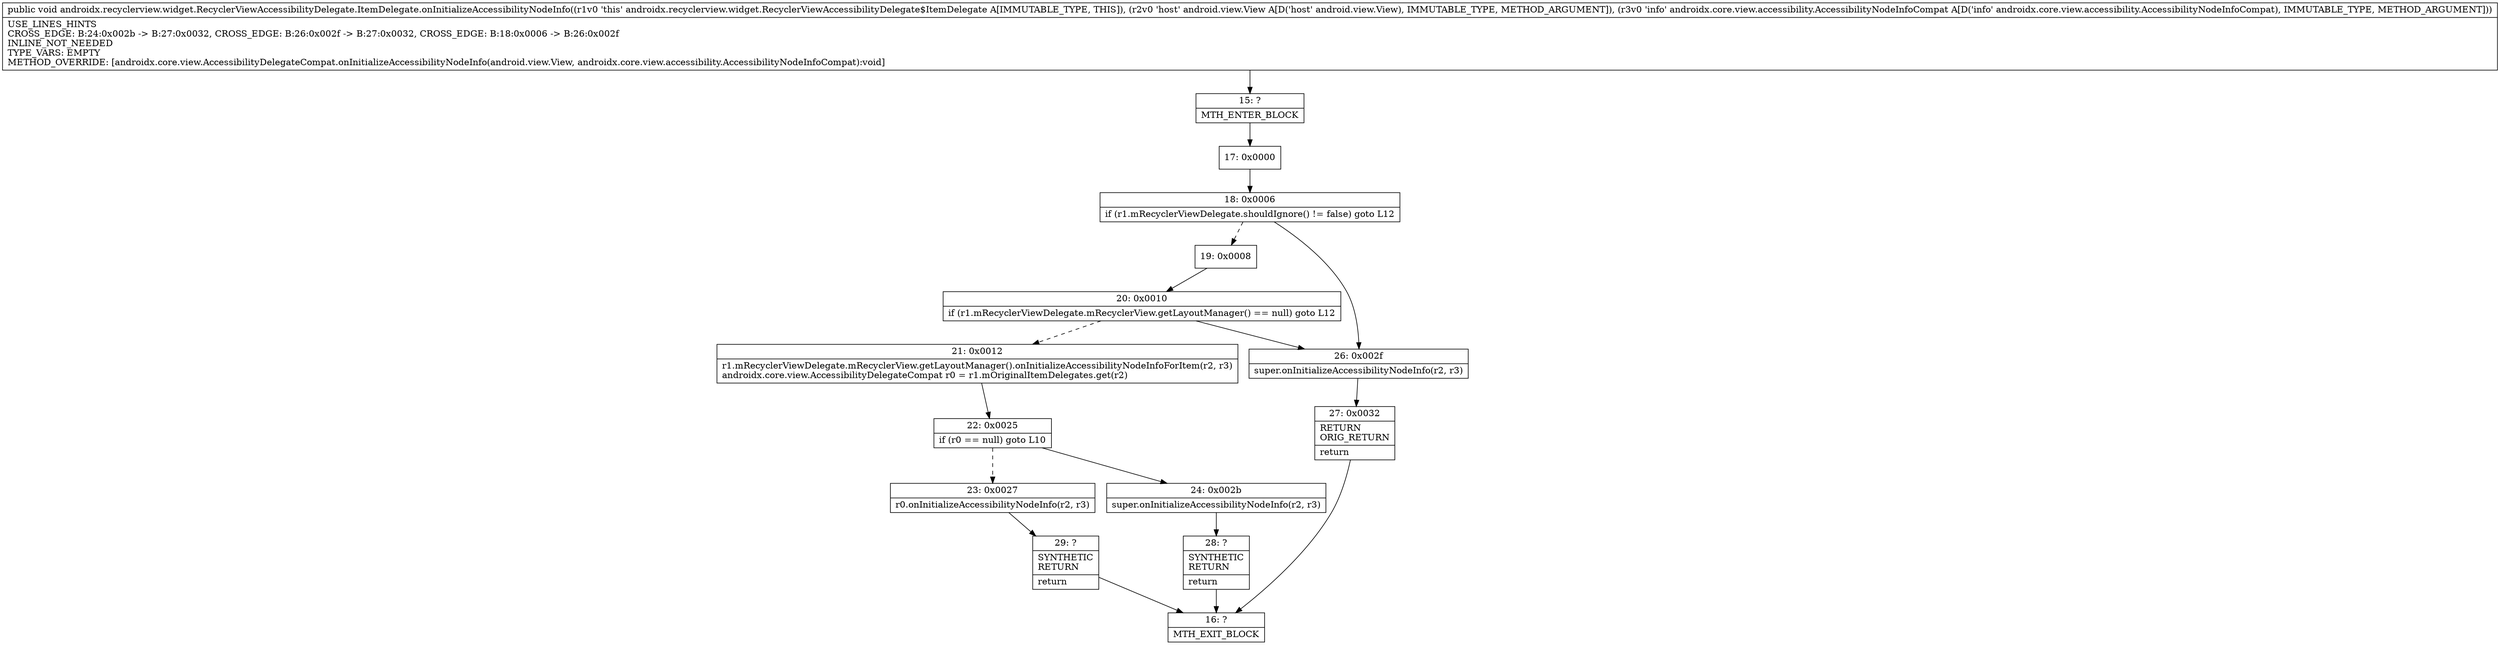 digraph "CFG forandroidx.recyclerview.widget.RecyclerViewAccessibilityDelegate.ItemDelegate.onInitializeAccessibilityNodeInfo(Landroid\/view\/View;Landroidx\/core\/view\/accessibility\/AccessibilityNodeInfoCompat;)V" {
Node_15 [shape=record,label="{15\:\ ?|MTH_ENTER_BLOCK\l}"];
Node_17 [shape=record,label="{17\:\ 0x0000}"];
Node_18 [shape=record,label="{18\:\ 0x0006|if (r1.mRecyclerViewDelegate.shouldIgnore() != false) goto L12\l}"];
Node_19 [shape=record,label="{19\:\ 0x0008}"];
Node_20 [shape=record,label="{20\:\ 0x0010|if (r1.mRecyclerViewDelegate.mRecyclerView.getLayoutManager() == null) goto L12\l}"];
Node_21 [shape=record,label="{21\:\ 0x0012|r1.mRecyclerViewDelegate.mRecyclerView.getLayoutManager().onInitializeAccessibilityNodeInfoForItem(r2, r3)\landroidx.core.view.AccessibilityDelegateCompat r0 = r1.mOriginalItemDelegates.get(r2)\l}"];
Node_22 [shape=record,label="{22\:\ 0x0025|if (r0 == null) goto L10\l}"];
Node_23 [shape=record,label="{23\:\ 0x0027|r0.onInitializeAccessibilityNodeInfo(r2, r3)\l}"];
Node_29 [shape=record,label="{29\:\ ?|SYNTHETIC\lRETURN\l|return\l}"];
Node_16 [shape=record,label="{16\:\ ?|MTH_EXIT_BLOCK\l}"];
Node_24 [shape=record,label="{24\:\ 0x002b|super.onInitializeAccessibilityNodeInfo(r2, r3)\l}"];
Node_28 [shape=record,label="{28\:\ ?|SYNTHETIC\lRETURN\l|return\l}"];
Node_26 [shape=record,label="{26\:\ 0x002f|super.onInitializeAccessibilityNodeInfo(r2, r3)\l}"];
Node_27 [shape=record,label="{27\:\ 0x0032|RETURN\lORIG_RETURN\l|return\l}"];
MethodNode[shape=record,label="{public void androidx.recyclerview.widget.RecyclerViewAccessibilityDelegate.ItemDelegate.onInitializeAccessibilityNodeInfo((r1v0 'this' androidx.recyclerview.widget.RecyclerViewAccessibilityDelegate$ItemDelegate A[IMMUTABLE_TYPE, THIS]), (r2v0 'host' android.view.View A[D('host' android.view.View), IMMUTABLE_TYPE, METHOD_ARGUMENT]), (r3v0 'info' androidx.core.view.accessibility.AccessibilityNodeInfoCompat A[D('info' androidx.core.view.accessibility.AccessibilityNodeInfoCompat), IMMUTABLE_TYPE, METHOD_ARGUMENT]))  | USE_LINES_HINTS\lCROSS_EDGE: B:24:0x002b \-\> B:27:0x0032, CROSS_EDGE: B:26:0x002f \-\> B:27:0x0032, CROSS_EDGE: B:18:0x0006 \-\> B:26:0x002f\lINLINE_NOT_NEEDED\lTYPE_VARS: EMPTY\lMETHOD_OVERRIDE: [androidx.core.view.AccessibilityDelegateCompat.onInitializeAccessibilityNodeInfo(android.view.View, androidx.core.view.accessibility.AccessibilityNodeInfoCompat):void]\l}"];
MethodNode -> Node_15;Node_15 -> Node_17;
Node_17 -> Node_18;
Node_18 -> Node_19[style=dashed];
Node_18 -> Node_26;
Node_19 -> Node_20;
Node_20 -> Node_21[style=dashed];
Node_20 -> Node_26;
Node_21 -> Node_22;
Node_22 -> Node_23[style=dashed];
Node_22 -> Node_24;
Node_23 -> Node_29;
Node_29 -> Node_16;
Node_24 -> Node_28;
Node_28 -> Node_16;
Node_26 -> Node_27;
Node_27 -> Node_16;
}

